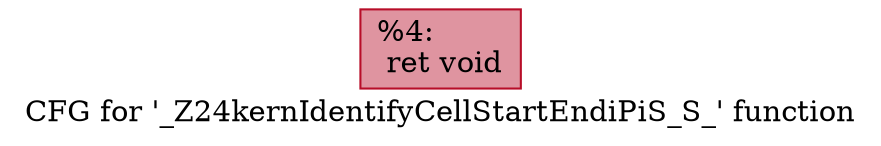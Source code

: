 digraph "CFG for '_Z24kernIdentifyCellStartEndiPiS_S_' function" {
	label="CFG for '_Z24kernIdentifyCellStartEndiPiS_S_' function";

	Node0x5558960 [shape=record,color="#b70d28ff", style=filled, fillcolor="#b70d2870",label="{%4:\l  ret void\l}"];
}

